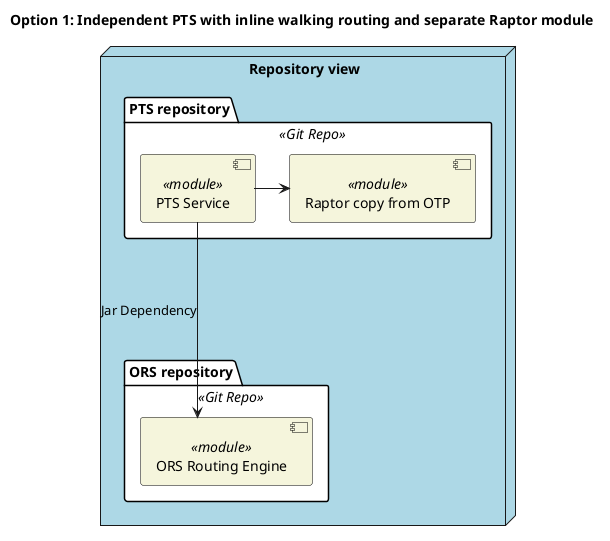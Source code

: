 @startuml

title "Option 1: Independent PTS with inline walking routing and separate Raptor module"

skinparam linetype ortho


<style>
    node {
      BackGroundColor #lightblue
    }

    folder {
      BackGroundColor #white
    }

    component {
      BackGroundColor #beige
      LineColor black
    }
</style>

node "Repository view"  {


    folder "PTS repository" <<Git Repo>>  {
        component "PTS Service" as pts <<module>>
        component "Raptor copy from OTP" as raptormodule <<module>>

        pts -> raptormodule

    }

    folder "ORS repository" <<Git Repo>>  {
        component "ORS Routing Engine" as routinglib <<module>>
    }

    pts ----> routinglib : Jar Dependency



}


@enduml
